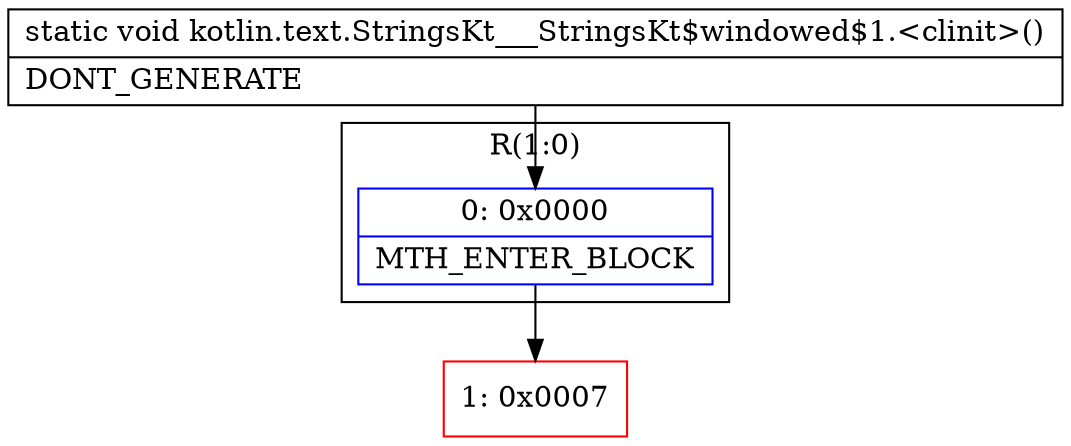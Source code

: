 digraph "CFG forkotlin.text.StringsKt___StringsKt$windowed$1.\<clinit\>()V" {
subgraph cluster_Region_275560667 {
label = "R(1:0)";
node [shape=record,color=blue];
Node_0 [shape=record,label="{0\:\ 0x0000|MTH_ENTER_BLOCK\l}"];
}
Node_1 [shape=record,color=red,label="{1\:\ 0x0007}"];
MethodNode[shape=record,label="{static void kotlin.text.StringsKt___StringsKt$windowed$1.\<clinit\>()  | DONT_GENERATE\l}"];
MethodNode -> Node_0;
Node_0 -> Node_1;
}

